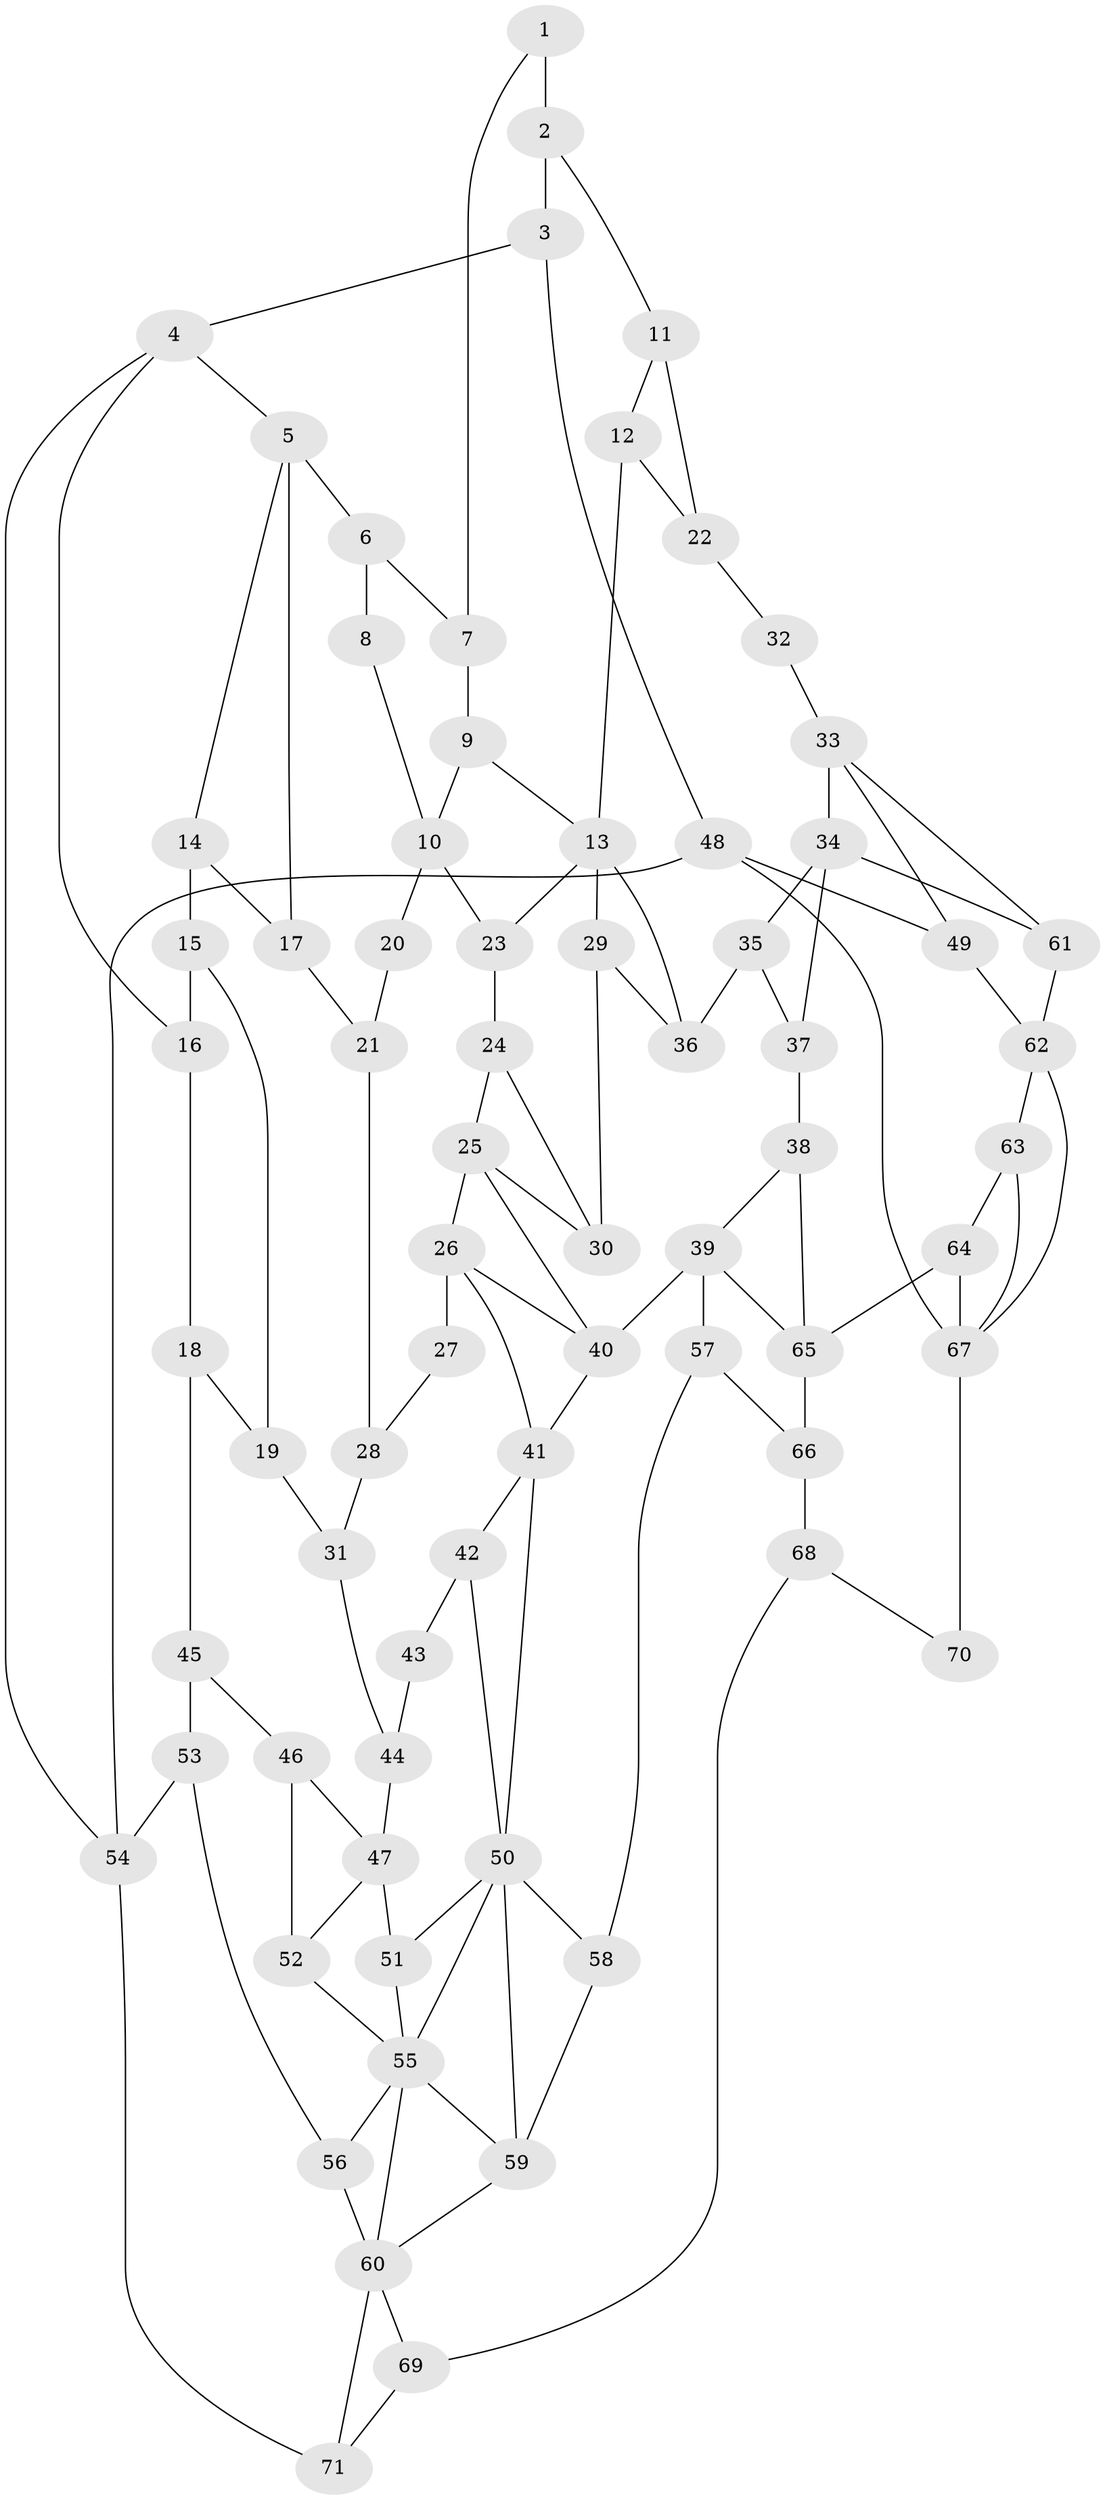 // original degree distribution, {3: 0.02112676056338028, 4: 0.23943661971830985, 6: 0.23943661971830985, 5: 0.5}
// Generated by graph-tools (version 1.1) at 2025/38/03/09/25 02:38:41]
// undirected, 71 vertices, 117 edges
graph export_dot {
graph [start="1"]
  node [color=gray90,style=filled];
  1;
  2;
  3;
  4;
  5;
  6;
  7;
  8;
  9;
  10;
  11;
  12;
  13;
  14;
  15;
  16;
  17;
  18;
  19;
  20;
  21;
  22;
  23;
  24;
  25;
  26;
  27;
  28;
  29;
  30;
  31;
  32;
  33;
  34;
  35;
  36;
  37;
  38;
  39;
  40;
  41;
  42;
  43;
  44;
  45;
  46;
  47;
  48;
  49;
  50;
  51;
  52;
  53;
  54;
  55;
  56;
  57;
  58;
  59;
  60;
  61;
  62;
  63;
  64;
  65;
  66;
  67;
  68;
  69;
  70;
  71;
  1 -- 2 [weight=2.0];
  1 -- 7 [weight=1.0];
  2 -- 3 [weight=2.0];
  2 -- 11 [weight=2.0];
  3 -- 4 [weight=1.0];
  3 -- 48 [weight=1.0];
  4 -- 5 [weight=1.0];
  4 -- 16 [weight=1.0];
  4 -- 54 [weight=1.0];
  5 -- 6 [weight=2.0];
  5 -- 14 [weight=1.0];
  5 -- 17 [weight=1.0];
  6 -- 7 [weight=1.0];
  6 -- 8 [weight=2.0];
  7 -- 9 [weight=1.0];
  8 -- 10 [weight=1.0];
  9 -- 10 [weight=1.0];
  9 -- 13 [weight=1.0];
  10 -- 20 [weight=2.0];
  10 -- 23 [weight=2.0];
  11 -- 12 [weight=1.0];
  11 -- 22 [weight=3.0];
  12 -- 13 [weight=2.0];
  12 -- 22 [weight=1.0];
  13 -- 23 [weight=1.0];
  13 -- 29 [weight=1.0];
  13 -- 36 [weight=1.0];
  14 -- 15 [weight=4.0];
  14 -- 17 [weight=1.0];
  15 -- 16 [weight=1.0];
  15 -- 19 [weight=1.0];
  16 -- 18 [weight=1.0];
  17 -- 21 [weight=1.0];
  18 -- 19 [weight=1.0];
  18 -- 45 [weight=1.0];
  19 -- 31 [weight=1.0];
  20 -- 21 [weight=1.0];
  21 -- 28 [weight=1.0];
  22 -- 32 [weight=2.0];
  23 -- 24 [weight=1.0];
  24 -- 25 [weight=1.0];
  24 -- 30 [weight=1.0];
  25 -- 26 [weight=2.0];
  25 -- 30 [weight=1.0];
  25 -- 40 [weight=1.0];
  26 -- 27 [weight=2.0];
  26 -- 40 [weight=1.0];
  26 -- 41 [weight=1.0];
  27 -- 28 [weight=1.0];
  28 -- 31 [weight=1.0];
  29 -- 30 [weight=1.0];
  29 -- 36 [weight=1.0];
  31 -- 44 [weight=1.0];
  32 -- 33 [weight=2.0];
  33 -- 34 [weight=2.0];
  33 -- 49 [weight=1.0];
  33 -- 61 [weight=1.0];
  34 -- 35 [weight=1.0];
  34 -- 37 [weight=1.0];
  34 -- 61 [weight=1.0];
  35 -- 36 [weight=2.0];
  35 -- 37 [weight=1.0];
  37 -- 38 [weight=1.0];
  38 -- 39 [weight=1.0];
  38 -- 65 [weight=1.0];
  39 -- 40 [weight=2.0];
  39 -- 57 [weight=1.0];
  39 -- 65 [weight=1.0];
  40 -- 41 [weight=1.0];
  41 -- 42 [weight=1.0];
  41 -- 50 [weight=1.0];
  42 -- 43 [weight=1.0];
  42 -- 50 [weight=1.0];
  43 -- 44 [weight=1.0];
  44 -- 47 [weight=1.0];
  45 -- 46 [weight=1.0];
  45 -- 53 [weight=1.0];
  46 -- 47 [weight=1.0];
  46 -- 52 [weight=1.0];
  47 -- 51 [weight=1.0];
  47 -- 52 [weight=1.0];
  48 -- 49 [weight=1.0];
  48 -- 54 [weight=1.0];
  48 -- 67 [weight=1.0];
  49 -- 62 [weight=2.0];
  50 -- 51 [weight=1.0];
  50 -- 55 [weight=1.0];
  50 -- 58 [weight=1.0];
  50 -- 59 [weight=1.0];
  51 -- 55 [weight=1.0];
  52 -- 55 [weight=1.0];
  53 -- 54 [weight=1.0];
  53 -- 56 [weight=1.0];
  54 -- 71 [weight=1.0];
  55 -- 56 [weight=1.0];
  55 -- 59 [weight=1.0];
  55 -- 60 [weight=1.0];
  56 -- 60 [weight=2.0];
  57 -- 58 [weight=1.0];
  57 -- 66 [weight=1.0];
  58 -- 59 [weight=1.0];
  59 -- 60 [weight=1.0];
  60 -- 69 [weight=1.0];
  60 -- 71 [weight=1.0];
  61 -- 62 [weight=2.0];
  62 -- 63 [weight=1.0];
  62 -- 67 [weight=1.0];
  63 -- 64 [weight=1.0];
  63 -- 67 [weight=1.0];
  64 -- 65 [weight=2.0];
  64 -- 67 [weight=1.0];
  65 -- 66 [weight=2.0];
  66 -- 68 [weight=1.0];
  67 -- 70 [weight=2.0];
  68 -- 69 [weight=1.0];
  68 -- 70 [weight=1.0];
  69 -- 71 [weight=1.0];
}

